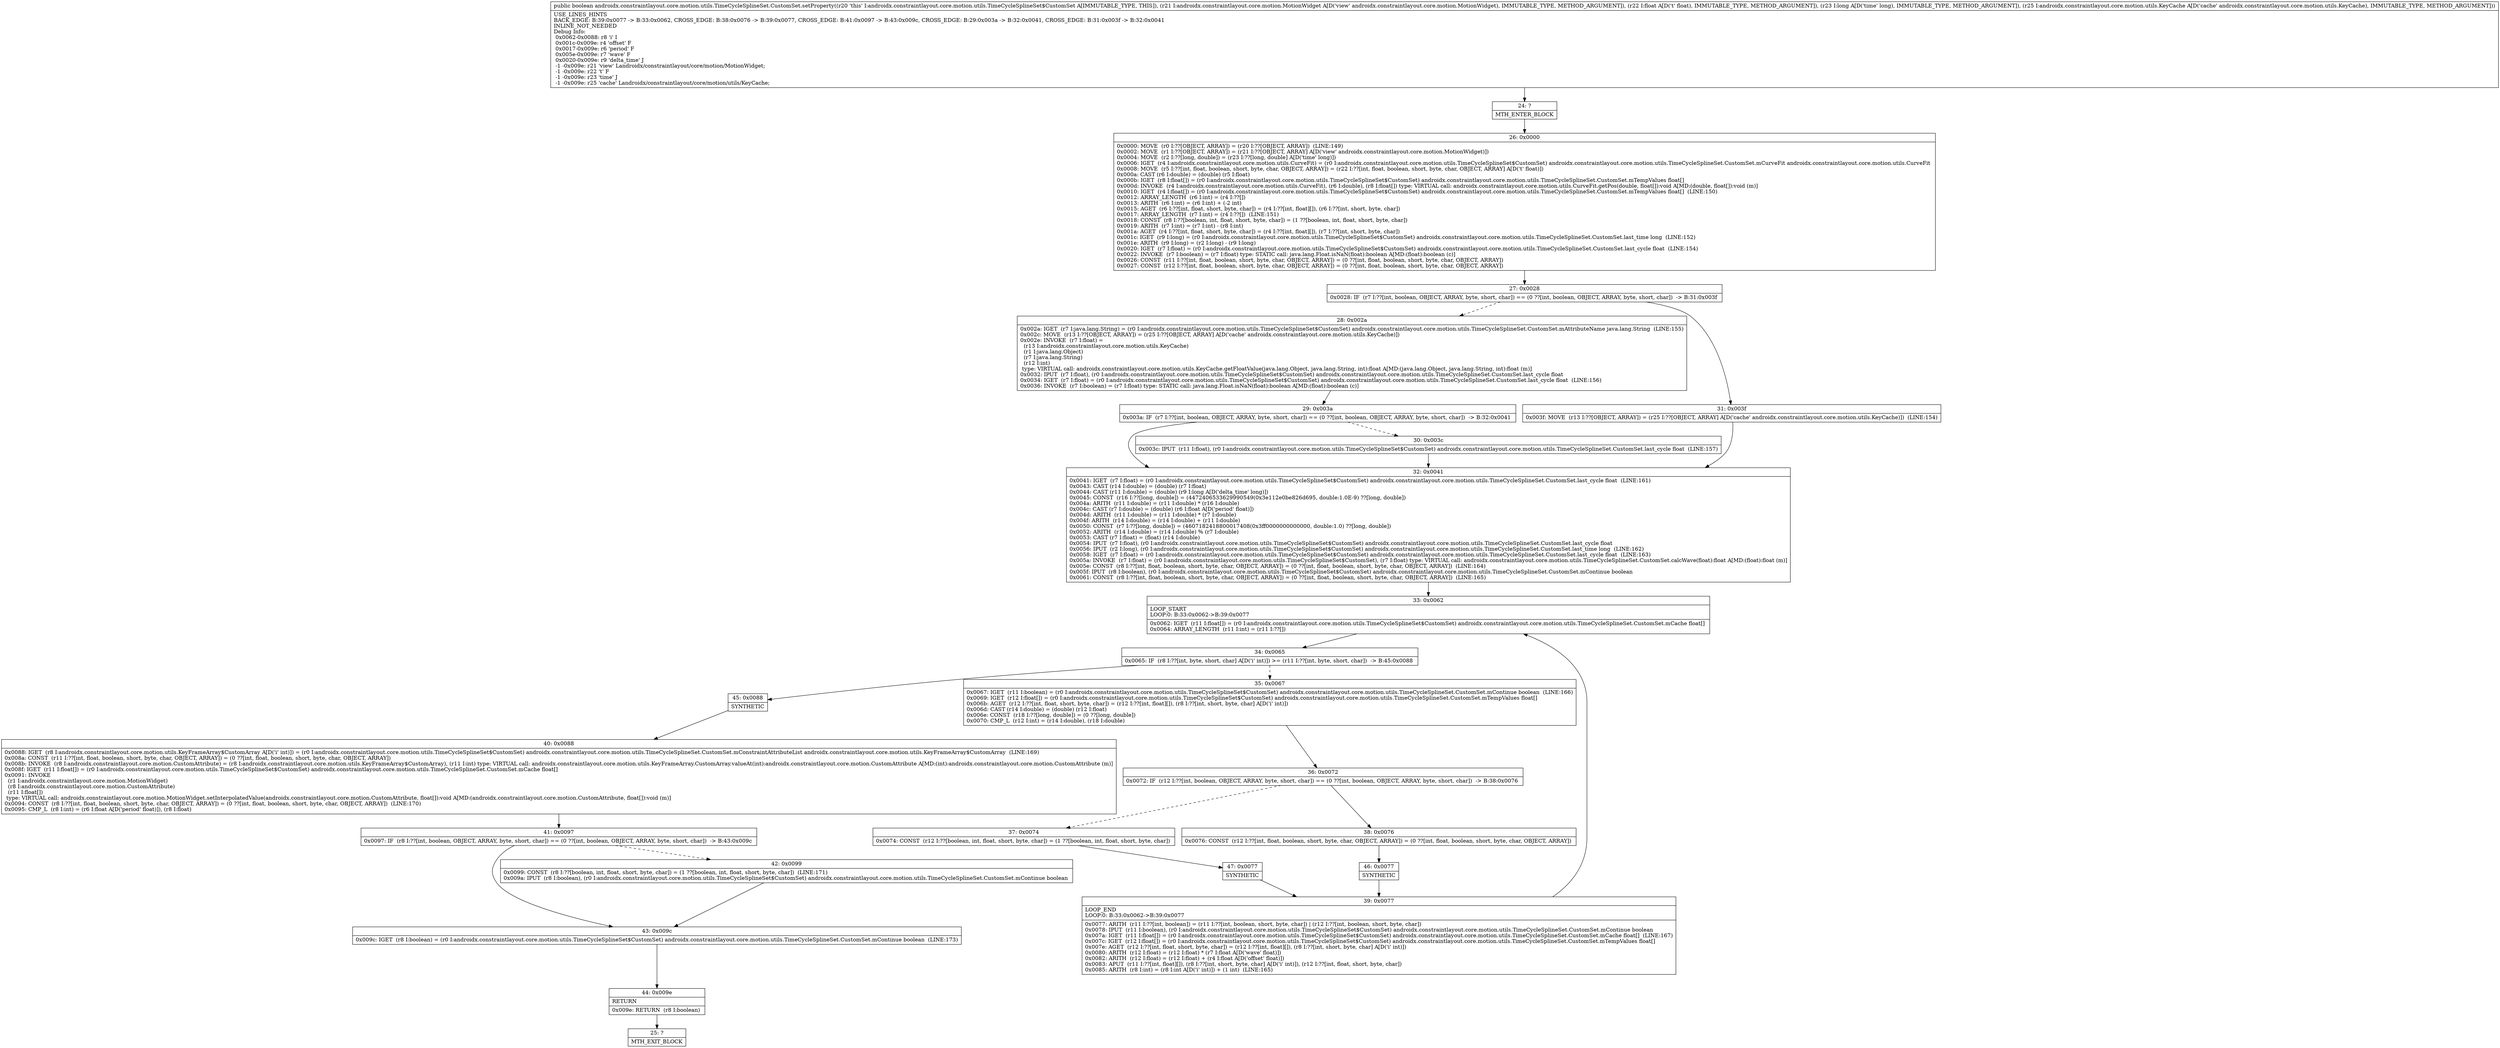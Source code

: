 digraph "CFG forandroidx.constraintlayout.core.motion.utils.TimeCycleSplineSet.CustomSet.setProperty(Landroidx\/constraintlayout\/core\/motion\/MotionWidget;FJLandroidx\/constraintlayout\/core\/motion\/utils\/KeyCache;)Z" {
Node_24 [shape=record,label="{24\:\ ?|MTH_ENTER_BLOCK\l}"];
Node_26 [shape=record,label="{26\:\ 0x0000|0x0000: MOVE  (r0 I:??[OBJECT, ARRAY]) = (r20 I:??[OBJECT, ARRAY])  (LINE:149)\l0x0002: MOVE  (r1 I:??[OBJECT, ARRAY]) = (r21 I:??[OBJECT, ARRAY] A[D('view' androidx.constraintlayout.core.motion.MotionWidget)]) \l0x0004: MOVE  (r2 I:??[long, double]) = (r23 I:??[long, double] A[D('time' long)]) \l0x0006: IGET  (r4 I:androidx.constraintlayout.core.motion.utils.CurveFit) = (r0 I:androidx.constraintlayout.core.motion.utils.TimeCycleSplineSet$CustomSet) androidx.constraintlayout.core.motion.utils.TimeCycleSplineSet.CustomSet.mCurveFit androidx.constraintlayout.core.motion.utils.CurveFit \l0x0008: MOVE  (r5 I:??[int, float, boolean, short, byte, char, OBJECT, ARRAY]) = (r22 I:??[int, float, boolean, short, byte, char, OBJECT, ARRAY] A[D('t' float)]) \l0x000a: CAST (r6 I:double) = (double) (r5 I:float) \l0x000b: IGET  (r8 I:float[]) = (r0 I:androidx.constraintlayout.core.motion.utils.TimeCycleSplineSet$CustomSet) androidx.constraintlayout.core.motion.utils.TimeCycleSplineSet.CustomSet.mTempValues float[] \l0x000d: INVOKE  (r4 I:androidx.constraintlayout.core.motion.utils.CurveFit), (r6 I:double), (r8 I:float[]) type: VIRTUAL call: androidx.constraintlayout.core.motion.utils.CurveFit.getPos(double, float[]):void A[MD:(double, float[]):void (m)]\l0x0010: IGET  (r4 I:float[]) = (r0 I:androidx.constraintlayout.core.motion.utils.TimeCycleSplineSet$CustomSet) androidx.constraintlayout.core.motion.utils.TimeCycleSplineSet.CustomSet.mTempValues float[]  (LINE:150)\l0x0012: ARRAY_LENGTH  (r6 I:int) = (r4 I:??[]) \l0x0013: ARITH  (r6 I:int) = (r6 I:int) + (\-2 int) \l0x0015: AGET  (r6 I:??[int, float, short, byte, char]) = (r4 I:??[int, float][]), (r6 I:??[int, short, byte, char]) \l0x0017: ARRAY_LENGTH  (r7 I:int) = (r4 I:??[])  (LINE:151)\l0x0018: CONST  (r8 I:??[boolean, int, float, short, byte, char]) = (1 ??[boolean, int, float, short, byte, char]) \l0x0019: ARITH  (r7 I:int) = (r7 I:int) \- (r8 I:int) \l0x001a: AGET  (r4 I:??[int, float, short, byte, char]) = (r4 I:??[int, float][]), (r7 I:??[int, short, byte, char]) \l0x001c: IGET  (r9 I:long) = (r0 I:androidx.constraintlayout.core.motion.utils.TimeCycleSplineSet$CustomSet) androidx.constraintlayout.core.motion.utils.TimeCycleSplineSet.CustomSet.last_time long  (LINE:152)\l0x001e: ARITH  (r9 I:long) = (r2 I:long) \- (r9 I:long) \l0x0020: IGET  (r7 I:float) = (r0 I:androidx.constraintlayout.core.motion.utils.TimeCycleSplineSet$CustomSet) androidx.constraintlayout.core.motion.utils.TimeCycleSplineSet.CustomSet.last_cycle float  (LINE:154)\l0x0022: INVOKE  (r7 I:boolean) = (r7 I:float) type: STATIC call: java.lang.Float.isNaN(float):boolean A[MD:(float):boolean (c)]\l0x0026: CONST  (r11 I:??[int, float, boolean, short, byte, char, OBJECT, ARRAY]) = (0 ??[int, float, boolean, short, byte, char, OBJECT, ARRAY]) \l0x0027: CONST  (r12 I:??[int, float, boolean, short, byte, char, OBJECT, ARRAY]) = (0 ??[int, float, boolean, short, byte, char, OBJECT, ARRAY]) \l}"];
Node_27 [shape=record,label="{27\:\ 0x0028|0x0028: IF  (r7 I:??[int, boolean, OBJECT, ARRAY, byte, short, char]) == (0 ??[int, boolean, OBJECT, ARRAY, byte, short, char])  \-\> B:31:0x003f \l}"];
Node_28 [shape=record,label="{28\:\ 0x002a|0x002a: IGET  (r7 I:java.lang.String) = (r0 I:androidx.constraintlayout.core.motion.utils.TimeCycleSplineSet$CustomSet) androidx.constraintlayout.core.motion.utils.TimeCycleSplineSet.CustomSet.mAttributeName java.lang.String  (LINE:155)\l0x002c: MOVE  (r13 I:??[OBJECT, ARRAY]) = (r25 I:??[OBJECT, ARRAY] A[D('cache' androidx.constraintlayout.core.motion.utils.KeyCache)]) \l0x002e: INVOKE  (r7 I:float) = \l  (r13 I:androidx.constraintlayout.core.motion.utils.KeyCache)\l  (r1 I:java.lang.Object)\l  (r7 I:java.lang.String)\l  (r12 I:int)\l type: VIRTUAL call: androidx.constraintlayout.core.motion.utils.KeyCache.getFloatValue(java.lang.Object, java.lang.String, int):float A[MD:(java.lang.Object, java.lang.String, int):float (m)]\l0x0032: IPUT  (r7 I:float), (r0 I:androidx.constraintlayout.core.motion.utils.TimeCycleSplineSet$CustomSet) androidx.constraintlayout.core.motion.utils.TimeCycleSplineSet.CustomSet.last_cycle float \l0x0034: IGET  (r7 I:float) = (r0 I:androidx.constraintlayout.core.motion.utils.TimeCycleSplineSet$CustomSet) androidx.constraintlayout.core.motion.utils.TimeCycleSplineSet.CustomSet.last_cycle float  (LINE:156)\l0x0036: INVOKE  (r7 I:boolean) = (r7 I:float) type: STATIC call: java.lang.Float.isNaN(float):boolean A[MD:(float):boolean (c)]\l}"];
Node_29 [shape=record,label="{29\:\ 0x003a|0x003a: IF  (r7 I:??[int, boolean, OBJECT, ARRAY, byte, short, char]) == (0 ??[int, boolean, OBJECT, ARRAY, byte, short, char])  \-\> B:32:0x0041 \l}"];
Node_30 [shape=record,label="{30\:\ 0x003c|0x003c: IPUT  (r11 I:float), (r0 I:androidx.constraintlayout.core.motion.utils.TimeCycleSplineSet$CustomSet) androidx.constraintlayout.core.motion.utils.TimeCycleSplineSet.CustomSet.last_cycle float  (LINE:157)\l}"];
Node_32 [shape=record,label="{32\:\ 0x0041|0x0041: IGET  (r7 I:float) = (r0 I:androidx.constraintlayout.core.motion.utils.TimeCycleSplineSet$CustomSet) androidx.constraintlayout.core.motion.utils.TimeCycleSplineSet.CustomSet.last_cycle float  (LINE:161)\l0x0043: CAST (r14 I:double) = (double) (r7 I:float) \l0x0044: CAST (r11 I:double) = (double) (r9 I:long A[D('delta_time' long)]) \l0x0045: CONST  (r16 I:??[long, double]) = (4472406533629990549(0x3e112e0be826d695, double:1.0E\-9) ??[long, double]) \l0x004a: ARITH  (r11 I:double) = (r11 I:double) * (r16 I:double) \l0x004c: CAST (r7 I:double) = (double) (r6 I:float A[D('period' float)]) \l0x004d: ARITH  (r11 I:double) = (r11 I:double) * (r7 I:double) \l0x004f: ARITH  (r14 I:double) = (r14 I:double) + (r11 I:double) \l0x0050: CONST  (r7 I:??[long, double]) = (4607182418800017408(0x3ff0000000000000, double:1.0) ??[long, double]) \l0x0052: ARITH  (r14 I:double) = (r14 I:double) % (r7 I:double) \l0x0053: CAST (r7 I:float) = (float) (r14 I:double) \l0x0054: IPUT  (r7 I:float), (r0 I:androidx.constraintlayout.core.motion.utils.TimeCycleSplineSet$CustomSet) androidx.constraintlayout.core.motion.utils.TimeCycleSplineSet.CustomSet.last_cycle float \l0x0056: IPUT  (r2 I:long), (r0 I:androidx.constraintlayout.core.motion.utils.TimeCycleSplineSet$CustomSet) androidx.constraintlayout.core.motion.utils.TimeCycleSplineSet.CustomSet.last_time long  (LINE:162)\l0x0058: IGET  (r7 I:float) = (r0 I:androidx.constraintlayout.core.motion.utils.TimeCycleSplineSet$CustomSet) androidx.constraintlayout.core.motion.utils.TimeCycleSplineSet.CustomSet.last_cycle float  (LINE:163)\l0x005a: INVOKE  (r7 I:float) = (r0 I:androidx.constraintlayout.core.motion.utils.TimeCycleSplineSet$CustomSet), (r7 I:float) type: VIRTUAL call: androidx.constraintlayout.core.motion.utils.TimeCycleSplineSet.CustomSet.calcWave(float):float A[MD:(float):float (m)]\l0x005e: CONST  (r8 I:??[int, float, boolean, short, byte, char, OBJECT, ARRAY]) = (0 ??[int, float, boolean, short, byte, char, OBJECT, ARRAY])  (LINE:164)\l0x005f: IPUT  (r8 I:boolean), (r0 I:androidx.constraintlayout.core.motion.utils.TimeCycleSplineSet$CustomSet) androidx.constraintlayout.core.motion.utils.TimeCycleSplineSet.CustomSet.mContinue boolean \l0x0061: CONST  (r8 I:??[int, float, boolean, short, byte, char, OBJECT, ARRAY]) = (0 ??[int, float, boolean, short, byte, char, OBJECT, ARRAY])  (LINE:165)\l}"];
Node_33 [shape=record,label="{33\:\ 0x0062|LOOP_START\lLOOP:0: B:33:0x0062\-\>B:39:0x0077\l|0x0062: IGET  (r11 I:float[]) = (r0 I:androidx.constraintlayout.core.motion.utils.TimeCycleSplineSet$CustomSet) androidx.constraintlayout.core.motion.utils.TimeCycleSplineSet.CustomSet.mCache float[] \l0x0064: ARRAY_LENGTH  (r11 I:int) = (r11 I:??[]) \l}"];
Node_34 [shape=record,label="{34\:\ 0x0065|0x0065: IF  (r8 I:??[int, byte, short, char] A[D('i' int)]) \>= (r11 I:??[int, byte, short, char])  \-\> B:45:0x0088 \l}"];
Node_35 [shape=record,label="{35\:\ 0x0067|0x0067: IGET  (r11 I:boolean) = (r0 I:androidx.constraintlayout.core.motion.utils.TimeCycleSplineSet$CustomSet) androidx.constraintlayout.core.motion.utils.TimeCycleSplineSet.CustomSet.mContinue boolean  (LINE:166)\l0x0069: IGET  (r12 I:float[]) = (r0 I:androidx.constraintlayout.core.motion.utils.TimeCycleSplineSet$CustomSet) androidx.constraintlayout.core.motion.utils.TimeCycleSplineSet.CustomSet.mTempValues float[] \l0x006b: AGET  (r12 I:??[int, float, short, byte, char]) = (r12 I:??[int, float][]), (r8 I:??[int, short, byte, char] A[D('i' int)]) \l0x006d: CAST (r14 I:double) = (double) (r12 I:float) \l0x006e: CONST  (r18 I:??[long, double]) = (0 ??[long, double]) \l0x0070: CMP_L  (r12 I:int) = (r14 I:double), (r18 I:double) \l}"];
Node_36 [shape=record,label="{36\:\ 0x0072|0x0072: IF  (r12 I:??[int, boolean, OBJECT, ARRAY, byte, short, char]) == (0 ??[int, boolean, OBJECT, ARRAY, byte, short, char])  \-\> B:38:0x0076 \l}"];
Node_37 [shape=record,label="{37\:\ 0x0074|0x0074: CONST  (r12 I:??[boolean, int, float, short, byte, char]) = (1 ??[boolean, int, float, short, byte, char]) \l}"];
Node_47 [shape=record,label="{47\:\ 0x0077|SYNTHETIC\l}"];
Node_39 [shape=record,label="{39\:\ 0x0077|LOOP_END\lLOOP:0: B:33:0x0062\-\>B:39:0x0077\l|0x0077: ARITH  (r11 I:??[int, boolean]) = (r11 I:??[int, boolean, short, byte, char]) \| (r12 I:??[int, boolean, short, byte, char]) \l0x0078: IPUT  (r11 I:boolean), (r0 I:androidx.constraintlayout.core.motion.utils.TimeCycleSplineSet$CustomSet) androidx.constraintlayout.core.motion.utils.TimeCycleSplineSet.CustomSet.mContinue boolean \l0x007a: IGET  (r11 I:float[]) = (r0 I:androidx.constraintlayout.core.motion.utils.TimeCycleSplineSet$CustomSet) androidx.constraintlayout.core.motion.utils.TimeCycleSplineSet.CustomSet.mCache float[]  (LINE:167)\l0x007c: IGET  (r12 I:float[]) = (r0 I:androidx.constraintlayout.core.motion.utils.TimeCycleSplineSet$CustomSet) androidx.constraintlayout.core.motion.utils.TimeCycleSplineSet.CustomSet.mTempValues float[] \l0x007e: AGET  (r12 I:??[int, float, short, byte, char]) = (r12 I:??[int, float][]), (r8 I:??[int, short, byte, char] A[D('i' int)]) \l0x0080: ARITH  (r12 I:float) = (r12 I:float) * (r7 I:float A[D('wave' float)]) \l0x0082: ARITH  (r12 I:float) = (r12 I:float) + (r4 I:float A[D('offset' float)]) \l0x0083: APUT  (r11 I:??[int, float][]), (r8 I:??[int, short, byte, char] A[D('i' int)]), (r12 I:??[int, float, short, byte, char]) \l0x0085: ARITH  (r8 I:int) = (r8 I:int A[D('i' int)]) + (1 int)  (LINE:165)\l}"];
Node_38 [shape=record,label="{38\:\ 0x0076|0x0076: CONST  (r12 I:??[int, float, boolean, short, byte, char, OBJECT, ARRAY]) = (0 ??[int, float, boolean, short, byte, char, OBJECT, ARRAY]) \l}"];
Node_46 [shape=record,label="{46\:\ 0x0077|SYNTHETIC\l}"];
Node_45 [shape=record,label="{45\:\ 0x0088|SYNTHETIC\l}"];
Node_40 [shape=record,label="{40\:\ 0x0088|0x0088: IGET  (r8 I:androidx.constraintlayout.core.motion.utils.KeyFrameArray$CustomArray A[D('i' int)]) = (r0 I:androidx.constraintlayout.core.motion.utils.TimeCycleSplineSet$CustomSet) androidx.constraintlayout.core.motion.utils.TimeCycleSplineSet.CustomSet.mConstraintAttributeList androidx.constraintlayout.core.motion.utils.KeyFrameArray$CustomArray  (LINE:169)\l0x008a: CONST  (r11 I:??[int, float, boolean, short, byte, char, OBJECT, ARRAY]) = (0 ??[int, float, boolean, short, byte, char, OBJECT, ARRAY]) \l0x008b: INVOKE  (r8 I:androidx.constraintlayout.core.motion.CustomAttribute) = (r8 I:androidx.constraintlayout.core.motion.utils.KeyFrameArray$CustomArray), (r11 I:int) type: VIRTUAL call: androidx.constraintlayout.core.motion.utils.KeyFrameArray.CustomArray.valueAt(int):androidx.constraintlayout.core.motion.CustomAttribute A[MD:(int):androidx.constraintlayout.core.motion.CustomAttribute (m)]\l0x008f: IGET  (r11 I:float[]) = (r0 I:androidx.constraintlayout.core.motion.utils.TimeCycleSplineSet$CustomSet) androidx.constraintlayout.core.motion.utils.TimeCycleSplineSet.CustomSet.mCache float[] \l0x0091: INVOKE  \l  (r1 I:androidx.constraintlayout.core.motion.MotionWidget)\l  (r8 I:androidx.constraintlayout.core.motion.CustomAttribute)\l  (r11 I:float[])\l type: VIRTUAL call: androidx.constraintlayout.core.motion.MotionWidget.setInterpolatedValue(androidx.constraintlayout.core.motion.CustomAttribute, float[]):void A[MD:(androidx.constraintlayout.core.motion.CustomAttribute, float[]):void (m)]\l0x0094: CONST  (r8 I:??[int, float, boolean, short, byte, char, OBJECT, ARRAY]) = (0 ??[int, float, boolean, short, byte, char, OBJECT, ARRAY])  (LINE:170)\l0x0095: CMP_L  (r8 I:int) = (r6 I:float A[D('period' float)]), (r8 I:float) \l}"];
Node_41 [shape=record,label="{41\:\ 0x0097|0x0097: IF  (r8 I:??[int, boolean, OBJECT, ARRAY, byte, short, char]) == (0 ??[int, boolean, OBJECT, ARRAY, byte, short, char])  \-\> B:43:0x009c \l}"];
Node_42 [shape=record,label="{42\:\ 0x0099|0x0099: CONST  (r8 I:??[boolean, int, float, short, byte, char]) = (1 ??[boolean, int, float, short, byte, char])  (LINE:171)\l0x009a: IPUT  (r8 I:boolean), (r0 I:androidx.constraintlayout.core.motion.utils.TimeCycleSplineSet$CustomSet) androidx.constraintlayout.core.motion.utils.TimeCycleSplineSet.CustomSet.mContinue boolean \l}"];
Node_43 [shape=record,label="{43\:\ 0x009c|0x009c: IGET  (r8 I:boolean) = (r0 I:androidx.constraintlayout.core.motion.utils.TimeCycleSplineSet$CustomSet) androidx.constraintlayout.core.motion.utils.TimeCycleSplineSet.CustomSet.mContinue boolean  (LINE:173)\l}"];
Node_44 [shape=record,label="{44\:\ 0x009e|RETURN\l|0x009e: RETURN  (r8 I:boolean) \l}"];
Node_25 [shape=record,label="{25\:\ ?|MTH_EXIT_BLOCK\l}"];
Node_31 [shape=record,label="{31\:\ 0x003f|0x003f: MOVE  (r13 I:??[OBJECT, ARRAY]) = (r25 I:??[OBJECT, ARRAY] A[D('cache' androidx.constraintlayout.core.motion.utils.KeyCache)])  (LINE:154)\l}"];
MethodNode[shape=record,label="{public boolean androidx.constraintlayout.core.motion.utils.TimeCycleSplineSet.CustomSet.setProperty((r20 'this' I:androidx.constraintlayout.core.motion.utils.TimeCycleSplineSet$CustomSet A[IMMUTABLE_TYPE, THIS]), (r21 I:androidx.constraintlayout.core.motion.MotionWidget A[D('view' androidx.constraintlayout.core.motion.MotionWidget), IMMUTABLE_TYPE, METHOD_ARGUMENT]), (r22 I:float A[D('t' float), IMMUTABLE_TYPE, METHOD_ARGUMENT]), (r23 I:long A[D('time' long), IMMUTABLE_TYPE, METHOD_ARGUMENT]), (r25 I:androidx.constraintlayout.core.motion.utils.KeyCache A[D('cache' androidx.constraintlayout.core.motion.utils.KeyCache), IMMUTABLE_TYPE, METHOD_ARGUMENT]))  | USE_LINES_HINTS\lBACK_EDGE: B:39:0x0077 \-\> B:33:0x0062, CROSS_EDGE: B:38:0x0076 \-\> B:39:0x0077, CROSS_EDGE: B:41:0x0097 \-\> B:43:0x009c, CROSS_EDGE: B:29:0x003a \-\> B:32:0x0041, CROSS_EDGE: B:31:0x003f \-\> B:32:0x0041\lINLINE_NOT_NEEDED\lDebug Info:\l  0x0062\-0x0088: r8 'i' I\l  0x001c\-0x009e: r4 'offset' F\l  0x0017\-0x009e: r6 'period' F\l  0x005e\-0x009e: r7 'wave' F\l  0x0020\-0x009e: r9 'delta_time' J\l  \-1 \-0x009e: r21 'view' Landroidx\/constraintlayout\/core\/motion\/MotionWidget;\l  \-1 \-0x009e: r22 't' F\l  \-1 \-0x009e: r23 'time' J\l  \-1 \-0x009e: r25 'cache' Landroidx\/constraintlayout\/core\/motion\/utils\/KeyCache;\l}"];
MethodNode -> Node_24;Node_24 -> Node_26;
Node_26 -> Node_27;
Node_27 -> Node_28[style=dashed];
Node_27 -> Node_31;
Node_28 -> Node_29;
Node_29 -> Node_30[style=dashed];
Node_29 -> Node_32;
Node_30 -> Node_32;
Node_32 -> Node_33;
Node_33 -> Node_34;
Node_34 -> Node_35[style=dashed];
Node_34 -> Node_45;
Node_35 -> Node_36;
Node_36 -> Node_37[style=dashed];
Node_36 -> Node_38;
Node_37 -> Node_47;
Node_47 -> Node_39;
Node_39 -> Node_33;
Node_38 -> Node_46;
Node_46 -> Node_39;
Node_45 -> Node_40;
Node_40 -> Node_41;
Node_41 -> Node_42[style=dashed];
Node_41 -> Node_43;
Node_42 -> Node_43;
Node_43 -> Node_44;
Node_44 -> Node_25;
Node_31 -> Node_32;
}

